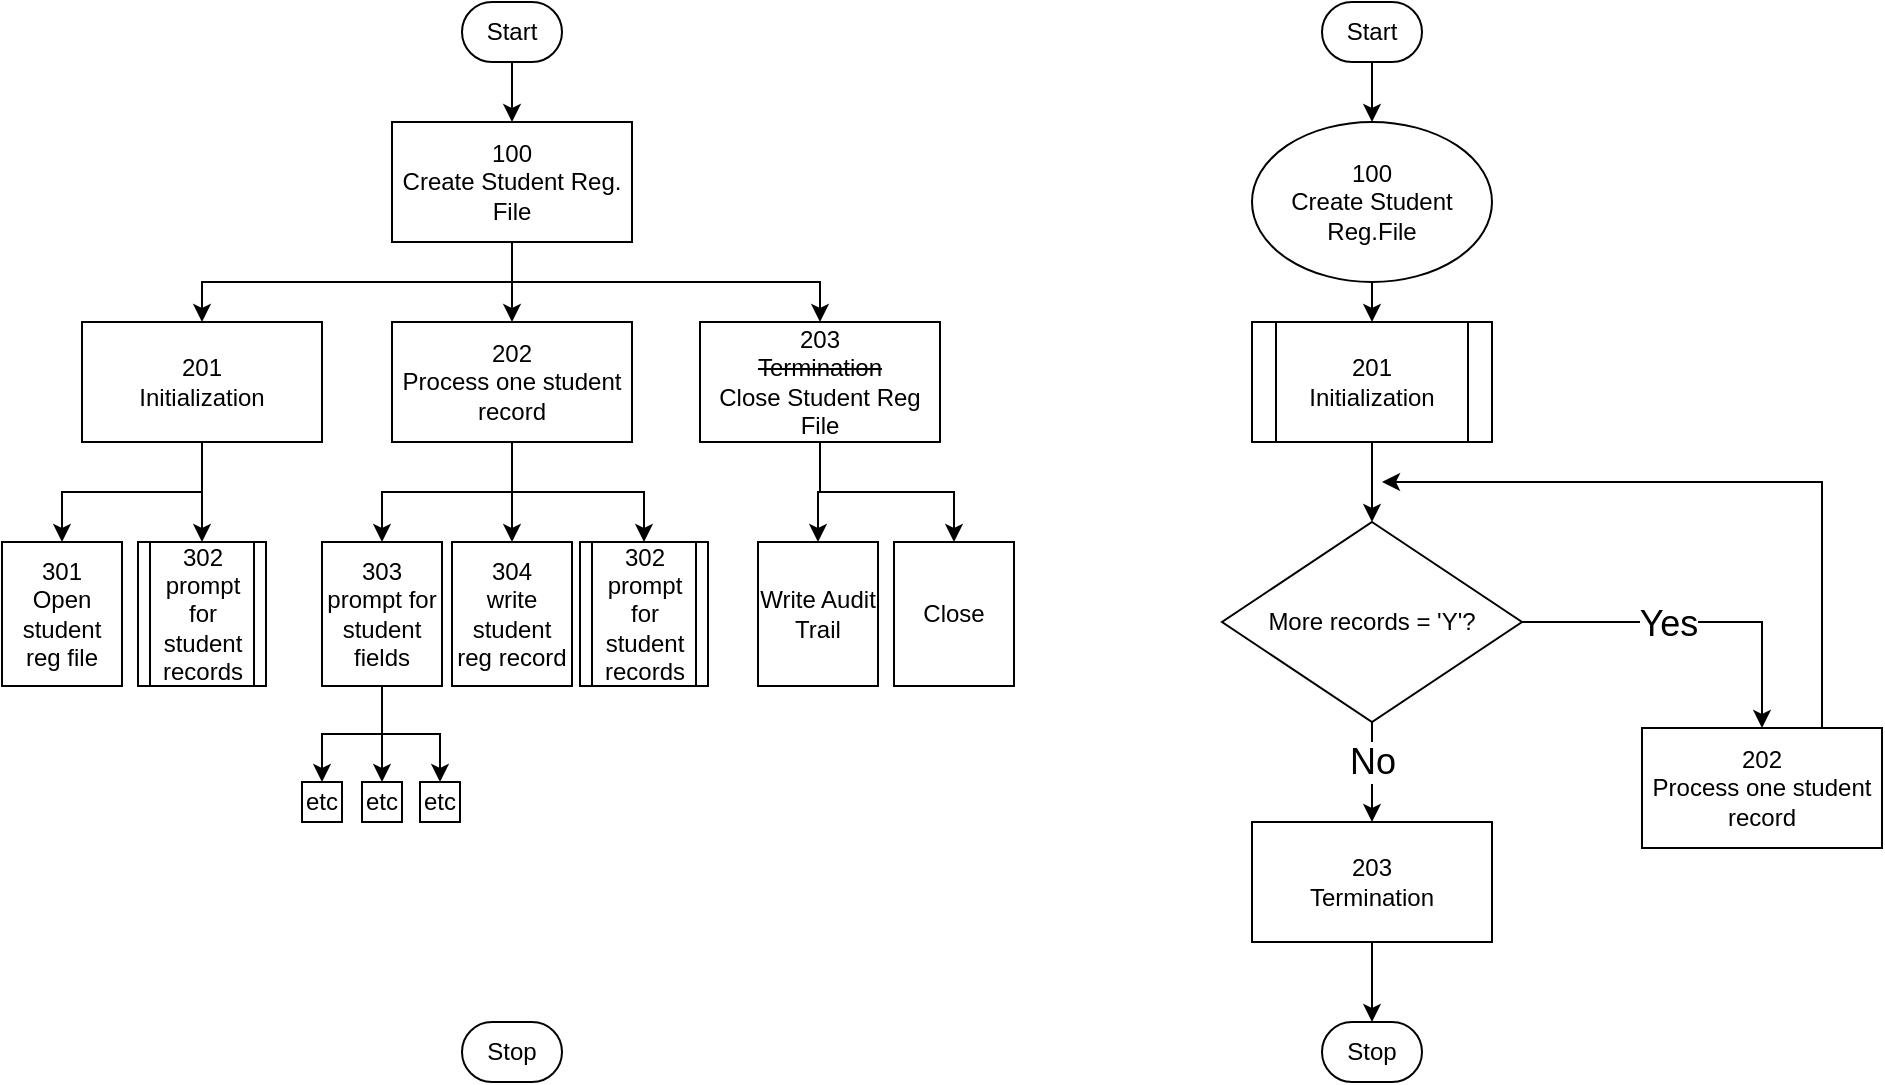 <mxfile version="21.2.8" type="device">
  <diagram name="Page-1" id="64c3da0e-402f-94eb-ee01-a36477274f13">
    <mxGraphModel dx="955" dy="713" grid="1" gridSize="10" guides="1" tooltips="1" connect="1" arrows="1" fold="1" page="1" pageScale="1" pageWidth="1169" pageHeight="826" background="none" math="0" shadow="0">
      <root>
        <mxCell id="0" />
        <mxCell id="1" parent="0" />
        <mxCell id="7Bk6084wClRrJu66KI0t-241" style="edgeStyle=orthogonalEdgeStyle;rounded=0;orthogonalLoop=1;jettySize=auto;html=1;exitX=0.5;exitY=1;exitDx=0;exitDy=0;entryX=0.5;entryY=0;entryDx=0;entryDy=0;" edge="1" parent="1" source="7Bk6084wClRrJu66KI0t-235" target="7Bk6084wClRrJu66KI0t-238">
          <mxGeometry relative="1" as="geometry" />
        </mxCell>
        <mxCell id="7Bk6084wClRrJu66KI0t-235" value="100&lt;br&gt;Create Student Reg.File" style="ellipse;whiteSpace=wrap;html=1;" vertex="1" parent="1">
          <mxGeometry x="645" y="110" width="120" height="80" as="geometry" />
        </mxCell>
        <mxCell id="7Bk6084wClRrJu66KI0t-251" style="edgeStyle=orthogonalEdgeStyle;rounded=0;orthogonalLoop=1;jettySize=auto;html=1;exitX=0.5;exitY=1;exitDx=0;exitDy=0;entryX=0.5;entryY=0;entryDx=0;entryDy=0;" edge="1" parent="1" source="7Bk6084wClRrJu66KI0t-236" target="7Bk6084wClRrJu66KI0t-235">
          <mxGeometry relative="1" as="geometry" />
        </mxCell>
        <mxCell id="7Bk6084wClRrJu66KI0t-236" value="Start" style="rounded=1;whiteSpace=wrap;html=1;arcSize=50;" vertex="1" parent="1">
          <mxGeometry x="680" y="50" width="50" height="30" as="geometry" />
        </mxCell>
        <mxCell id="7Bk6084wClRrJu66KI0t-242" style="edgeStyle=orthogonalEdgeStyle;rounded=0;orthogonalLoop=1;jettySize=auto;html=1;exitX=0.5;exitY=1;exitDx=0;exitDy=0;entryX=0.5;entryY=0;entryDx=0;entryDy=0;" edge="1" parent="1" source="7Bk6084wClRrJu66KI0t-238" target="7Bk6084wClRrJu66KI0t-239">
          <mxGeometry relative="1" as="geometry" />
        </mxCell>
        <mxCell id="7Bk6084wClRrJu66KI0t-238" value="201&lt;br&gt;Initialization" style="shape=process;whiteSpace=wrap;html=1;backgroundOutline=1;" vertex="1" parent="1">
          <mxGeometry x="645" y="210" width="120" height="60" as="geometry" />
        </mxCell>
        <mxCell id="7Bk6084wClRrJu66KI0t-243" style="edgeStyle=orthogonalEdgeStyle;rounded=0;orthogonalLoop=1;jettySize=auto;html=1;exitX=1;exitY=0.5;exitDx=0;exitDy=0;entryX=0.5;entryY=0;entryDx=0;entryDy=0;" edge="1" parent="1" source="7Bk6084wClRrJu66KI0t-239" target="7Bk6084wClRrJu66KI0t-240">
          <mxGeometry relative="1" as="geometry" />
        </mxCell>
        <mxCell id="7Bk6084wClRrJu66KI0t-244" value="Yes" style="edgeLabel;html=1;align=center;verticalAlign=middle;resizable=0;points=[];fontSize=18;" vertex="1" connectable="0" parent="7Bk6084wClRrJu66KI0t-243">
          <mxGeometry x="-0.156" y="-1" relative="1" as="geometry">
            <mxPoint as="offset" />
          </mxGeometry>
        </mxCell>
        <mxCell id="7Bk6084wClRrJu66KI0t-249" style="edgeStyle=orthogonalEdgeStyle;rounded=0;orthogonalLoop=1;jettySize=auto;html=1;exitX=0.5;exitY=1;exitDx=0;exitDy=0;entryX=0.5;entryY=0;entryDx=0;entryDy=0;" edge="1" parent="1" source="7Bk6084wClRrJu66KI0t-239" target="7Bk6084wClRrJu66KI0t-246">
          <mxGeometry relative="1" as="geometry" />
        </mxCell>
        <mxCell id="7Bk6084wClRrJu66KI0t-239" value="More records = &#39;Y&#39;?" style="rhombus;whiteSpace=wrap;html=1;" vertex="1" parent="1">
          <mxGeometry x="630" y="310" width="150" height="100" as="geometry" />
        </mxCell>
        <mxCell id="7Bk6084wClRrJu66KI0t-245" style="edgeStyle=orthogonalEdgeStyle;rounded=0;orthogonalLoop=1;jettySize=auto;html=1;exitX=0.75;exitY=0;exitDx=0;exitDy=0;" edge="1" parent="1" source="7Bk6084wClRrJu66KI0t-240">
          <mxGeometry relative="1" as="geometry">
            <mxPoint x="710" y="290" as="targetPoint" />
            <Array as="points">
              <mxPoint x="930" y="290" />
            </Array>
          </mxGeometry>
        </mxCell>
        <mxCell id="7Bk6084wClRrJu66KI0t-240" value="202&lt;br&gt;Process one student record" style="rounded=0;whiteSpace=wrap;html=1;" vertex="1" parent="1">
          <mxGeometry x="840" y="413" width="120" height="60" as="geometry" />
        </mxCell>
        <mxCell id="7Bk6084wClRrJu66KI0t-252" style="edgeStyle=orthogonalEdgeStyle;rounded=0;orthogonalLoop=1;jettySize=auto;html=1;exitX=0.5;exitY=1;exitDx=0;exitDy=0;entryX=0.5;entryY=0;entryDx=0;entryDy=0;" edge="1" parent="1" source="7Bk6084wClRrJu66KI0t-246" target="7Bk6084wClRrJu66KI0t-247">
          <mxGeometry relative="1" as="geometry" />
        </mxCell>
        <mxCell id="7Bk6084wClRrJu66KI0t-246" value="203&lt;br&gt;Termination" style="rounded=0;whiteSpace=wrap;html=1;" vertex="1" parent="1">
          <mxGeometry x="645" y="460" width="120" height="60" as="geometry" />
        </mxCell>
        <mxCell id="7Bk6084wClRrJu66KI0t-247" value="Stop" style="rounded=1;whiteSpace=wrap;html=1;arcSize=50;" vertex="1" parent="1">
          <mxGeometry x="680" y="560" width="50" height="30" as="geometry" />
        </mxCell>
        <mxCell id="7Bk6084wClRrJu66KI0t-253" style="edgeStyle=orthogonalEdgeStyle;rounded=0;orthogonalLoop=1;jettySize=auto;html=1;exitX=0.5;exitY=1;exitDx=0;exitDy=0;entryX=0.5;entryY=0;entryDx=0;entryDy=0;" edge="1" parent="1" source="7Bk6084wClRrJu66KI0t-268" target="7Bk6084wClRrJu66KI0t-270">
          <mxGeometry relative="1" as="geometry">
            <mxPoint x="275" y="190" as="sourcePoint" />
            <mxPoint x="210" y="210" as="targetPoint" />
          </mxGeometry>
        </mxCell>
        <mxCell id="7Bk6084wClRrJu66KI0t-255" style="edgeStyle=orthogonalEdgeStyle;rounded=0;orthogonalLoop=1;jettySize=auto;html=1;exitX=0.5;exitY=1;exitDx=0;exitDy=0;entryX=0.5;entryY=0;entryDx=0;entryDy=0;" edge="1" parent="1" source="7Bk6084wClRrJu66KI0t-256">
          <mxGeometry relative="1" as="geometry">
            <mxPoint x="275" y="110" as="targetPoint" />
          </mxGeometry>
        </mxCell>
        <mxCell id="7Bk6084wClRrJu66KI0t-256" value="Start" style="rounded=1;whiteSpace=wrap;html=1;arcSize=50;" vertex="1" parent="1">
          <mxGeometry x="250" y="50" width="50" height="30" as="geometry" />
        </mxCell>
        <mxCell id="7Bk6084wClRrJu66KI0t-267" value="Stop" style="rounded=1;whiteSpace=wrap;html=1;arcSize=50;" vertex="1" parent="1">
          <mxGeometry x="250" y="560" width="50" height="30" as="geometry" />
        </mxCell>
        <mxCell id="7Bk6084wClRrJu66KI0t-273" style="edgeStyle=orthogonalEdgeStyle;rounded=0;orthogonalLoop=1;jettySize=auto;html=1;exitX=0.5;exitY=1;exitDx=0;exitDy=0;entryX=0.5;entryY=0;entryDx=0;entryDy=0;" edge="1" parent="1" source="7Bk6084wClRrJu66KI0t-268" target="7Bk6084wClRrJu66KI0t-272">
          <mxGeometry relative="1" as="geometry" />
        </mxCell>
        <mxCell id="7Bk6084wClRrJu66KI0t-275" style="edgeStyle=orthogonalEdgeStyle;rounded=0;orthogonalLoop=1;jettySize=auto;html=1;exitX=0.5;exitY=1;exitDx=0;exitDy=0;entryX=0.5;entryY=0;entryDx=0;entryDy=0;" edge="1" parent="1" source="7Bk6084wClRrJu66KI0t-268" target="7Bk6084wClRrJu66KI0t-274">
          <mxGeometry relative="1" as="geometry" />
        </mxCell>
        <mxCell id="7Bk6084wClRrJu66KI0t-268" value="100&lt;br&gt;Create Student Reg. &lt;br&gt;File" style="rounded=0;whiteSpace=wrap;html=1;" vertex="1" parent="1">
          <mxGeometry x="215" y="110" width="120" height="60" as="geometry" />
        </mxCell>
        <mxCell id="7Bk6084wClRrJu66KI0t-282" style="edgeStyle=orthogonalEdgeStyle;rounded=0;orthogonalLoop=1;jettySize=auto;html=1;exitX=0.5;exitY=1;exitDx=0;exitDy=0;entryX=0.5;entryY=0;entryDx=0;entryDy=0;" edge="1" parent="1" source="7Bk6084wClRrJu66KI0t-270" target="7Bk6084wClRrJu66KI0t-277">
          <mxGeometry relative="1" as="geometry" />
        </mxCell>
        <mxCell id="7Bk6084wClRrJu66KI0t-283" style="edgeStyle=orthogonalEdgeStyle;rounded=0;orthogonalLoop=1;jettySize=auto;html=1;exitX=0.5;exitY=1;exitDx=0;exitDy=0;entryX=0.5;entryY=0;entryDx=0;entryDy=0;" edge="1" parent="1" source="7Bk6084wClRrJu66KI0t-270" target="7Bk6084wClRrJu66KI0t-287">
          <mxGeometry relative="1" as="geometry">
            <mxPoint x="120" y="320" as="targetPoint" />
          </mxGeometry>
        </mxCell>
        <mxCell id="7Bk6084wClRrJu66KI0t-270" value="201&lt;br&gt;Initialization" style="rounded=0;whiteSpace=wrap;html=1;" vertex="1" parent="1">
          <mxGeometry x="60" y="210" width="120" height="60" as="geometry" />
        </mxCell>
        <mxCell id="7Bk6084wClRrJu66KI0t-284" style="edgeStyle=orthogonalEdgeStyle;rounded=0;orthogonalLoop=1;jettySize=auto;html=1;exitX=0.5;exitY=1;exitDx=0;exitDy=0;entryX=0.5;entryY=0;entryDx=0;entryDy=0;" edge="1" parent="1" source="7Bk6084wClRrJu66KI0t-272" target="7Bk6084wClRrJu66KI0t-279">
          <mxGeometry relative="1" as="geometry" />
        </mxCell>
        <mxCell id="7Bk6084wClRrJu66KI0t-285" style="edgeStyle=orthogonalEdgeStyle;rounded=0;orthogonalLoop=1;jettySize=auto;html=1;exitX=0.5;exitY=1;exitDx=0;exitDy=0;entryX=0.5;entryY=0;entryDx=0;entryDy=0;" edge="1" parent="1" source="7Bk6084wClRrJu66KI0t-272" target="7Bk6084wClRrJu66KI0t-280">
          <mxGeometry relative="1" as="geometry" />
        </mxCell>
        <mxCell id="7Bk6084wClRrJu66KI0t-286" style="edgeStyle=orthogonalEdgeStyle;rounded=0;orthogonalLoop=1;jettySize=auto;html=1;exitX=0.5;exitY=1;exitDx=0;exitDy=0;entryX=0.5;entryY=0;entryDx=0;entryDy=0;" edge="1" parent="1" source="7Bk6084wClRrJu66KI0t-272" target="7Bk6084wClRrJu66KI0t-288">
          <mxGeometry relative="1" as="geometry">
            <mxPoint x="341" y="320" as="targetPoint" />
          </mxGeometry>
        </mxCell>
        <mxCell id="7Bk6084wClRrJu66KI0t-272" value="202&lt;br&gt;Process one student record" style="rounded=0;whiteSpace=wrap;html=1;" vertex="1" parent="1">
          <mxGeometry x="215" y="210" width="120" height="60" as="geometry" />
        </mxCell>
        <mxCell id="7Bk6084wClRrJu66KI0t-291" style="edgeStyle=orthogonalEdgeStyle;rounded=0;orthogonalLoop=1;jettySize=auto;html=1;exitX=0.5;exitY=1;exitDx=0;exitDy=0;entryX=0.5;entryY=0;entryDx=0;entryDy=0;" edge="1" parent="1" source="7Bk6084wClRrJu66KI0t-274" target="7Bk6084wClRrJu66KI0t-289">
          <mxGeometry relative="1" as="geometry" />
        </mxCell>
        <mxCell id="7Bk6084wClRrJu66KI0t-292" style="edgeStyle=orthogonalEdgeStyle;rounded=0;orthogonalLoop=1;jettySize=auto;html=1;exitX=0.5;exitY=1;exitDx=0;exitDy=0;entryX=0.5;entryY=0;entryDx=0;entryDy=0;" edge="1" parent="1" source="7Bk6084wClRrJu66KI0t-274" target="7Bk6084wClRrJu66KI0t-290">
          <mxGeometry relative="1" as="geometry" />
        </mxCell>
        <mxCell id="7Bk6084wClRrJu66KI0t-274" value="203&lt;br&gt;&lt;strike&gt;Termination&lt;/strike&gt;&lt;br&gt;Close Student Reg File" style="rounded=0;whiteSpace=wrap;html=1;" vertex="1" parent="1">
          <mxGeometry x="369" y="210" width="120" height="60" as="geometry" />
        </mxCell>
        <mxCell id="7Bk6084wClRrJu66KI0t-277" value="301&lt;br&gt;Open student reg file" style="rounded=0;whiteSpace=wrap;html=1;" vertex="1" parent="1">
          <mxGeometry x="20" y="320" width="60" height="72" as="geometry" />
        </mxCell>
        <mxCell id="7Bk6084wClRrJu66KI0t-293" style="edgeStyle=orthogonalEdgeStyle;rounded=0;orthogonalLoop=1;jettySize=auto;html=1;exitX=0.5;exitY=1;exitDx=0;exitDy=0;entryX=0.5;entryY=0;entryDx=0;entryDy=0;" edge="1" parent="1" source="7Bk6084wClRrJu66KI0t-279" target="7Bk6084wClRrJu66KI0t-296">
          <mxGeometry relative="1" as="geometry">
            <mxPoint x="190" y="440" as="targetPoint" />
          </mxGeometry>
        </mxCell>
        <mxCell id="7Bk6084wClRrJu66KI0t-294" style="edgeStyle=orthogonalEdgeStyle;rounded=0;orthogonalLoop=1;jettySize=auto;html=1;exitX=0.5;exitY=1;exitDx=0;exitDy=0;entryX=0.5;entryY=0;entryDx=0;entryDy=0;" edge="1" parent="1" source="7Bk6084wClRrJu66KI0t-279" target="7Bk6084wClRrJu66KI0t-297">
          <mxGeometry relative="1" as="geometry">
            <mxPoint x="210" y="440" as="targetPoint" />
          </mxGeometry>
        </mxCell>
        <mxCell id="7Bk6084wClRrJu66KI0t-295" style="edgeStyle=orthogonalEdgeStyle;rounded=0;orthogonalLoop=1;jettySize=auto;html=1;exitX=0.5;exitY=1;exitDx=0;exitDy=0;entryX=0.5;entryY=0;entryDx=0;entryDy=0;" edge="1" parent="1" source="7Bk6084wClRrJu66KI0t-279" target="7Bk6084wClRrJu66KI0t-298">
          <mxGeometry relative="1" as="geometry">
            <mxPoint x="230" y="440" as="targetPoint" />
          </mxGeometry>
        </mxCell>
        <mxCell id="7Bk6084wClRrJu66KI0t-279" value="303&lt;br&gt;prompt for student fields" style="rounded=0;whiteSpace=wrap;html=1;horizontal=1;" vertex="1" parent="1">
          <mxGeometry x="180" y="320" width="60" height="72" as="geometry" />
        </mxCell>
        <mxCell id="7Bk6084wClRrJu66KI0t-280" value="304&lt;br&gt;write student reg record" style="rounded=0;whiteSpace=wrap;html=1;horizontal=1;" vertex="1" parent="1">
          <mxGeometry x="245" y="320" width="60" height="72" as="geometry" />
        </mxCell>
        <mxCell id="7Bk6084wClRrJu66KI0t-287" value="302&lt;br style=&quot;border-color: var(--border-color);&quot;&gt;prompt for student records" style="shape=process;whiteSpace=wrap;html=1;backgroundOutline=1;" vertex="1" parent="1">
          <mxGeometry x="88" y="320" width="64" height="72" as="geometry" />
        </mxCell>
        <mxCell id="7Bk6084wClRrJu66KI0t-288" value="302&lt;br style=&quot;border-color: var(--border-color);&quot;&gt;prompt for student records" style="shape=process;whiteSpace=wrap;html=1;backgroundOutline=1;" vertex="1" parent="1">
          <mxGeometry x="309" y="320" width="64" height="72" as="geometry" />
        </mxCell>
        <mxCell id="7Bk6084wClRrJu66KI0t-289" value="Write Audit Trail" style="rounded=0;whiteSpace=wrap;html=1;horizontal=1;" vertex="1" parent="1">
          <mxGeometry x="398" y="320" width="60" height="72" as="geometry" />
        </mxCell>
        <mxCell id="7Bk6084wClRrJu66KI0t-290" value="Close" style="rounded=0;whiteSpace=wrap;html=1;horizontal=1;" vertex="1" parent="1">
          <mxGeometry x="466" y="320" width="60" height="72" as="geometry" />
        </mxCell>
        <mxCell id="7Bk6084wClRrJu66KI0t-296" value="etc" style="rounded=0;whiteSpace=wrap;html=1;" vertex="1" parent="1">
          <mxGeometry x="170" y="440" width="20" height="20" as="geometry" />
        </mxCell>
        <mxCell id="7Bk6084wClRrJu66KI0t-297" value="etc" style="rounded=0;whiteSpace=wrap;html=1;" vertex="1" parent="1">
          <mxGeometry x="200" y="440" width="20" height="20" as="geometry" />
        </mxCell>
        <mxCell id="7Bk6084wClRrJu66KI0t-298" value="etc" style="rounded=0;whiteSpace=wrap;html=1;" vertex="1" parent="1">
          <mxGeometry x="229" y="440" width="20" height="20" as="geometry" />
        </mxCell>
        <mxCell id="7Bk6084wClRrJu66KI0t-300" value="No" style="edgeLabel;html=1;align=center;verticalAlign=middle;resizable=0;points=[];fontSize=18;" vertex="1" connectable="0" parent="1">
          <mxGeometry x="705.004" y="430.004" as="geometry" />
        </mxCell>
      </root>
    </mxGraphModel>
  </diagram>
</mxfile>
